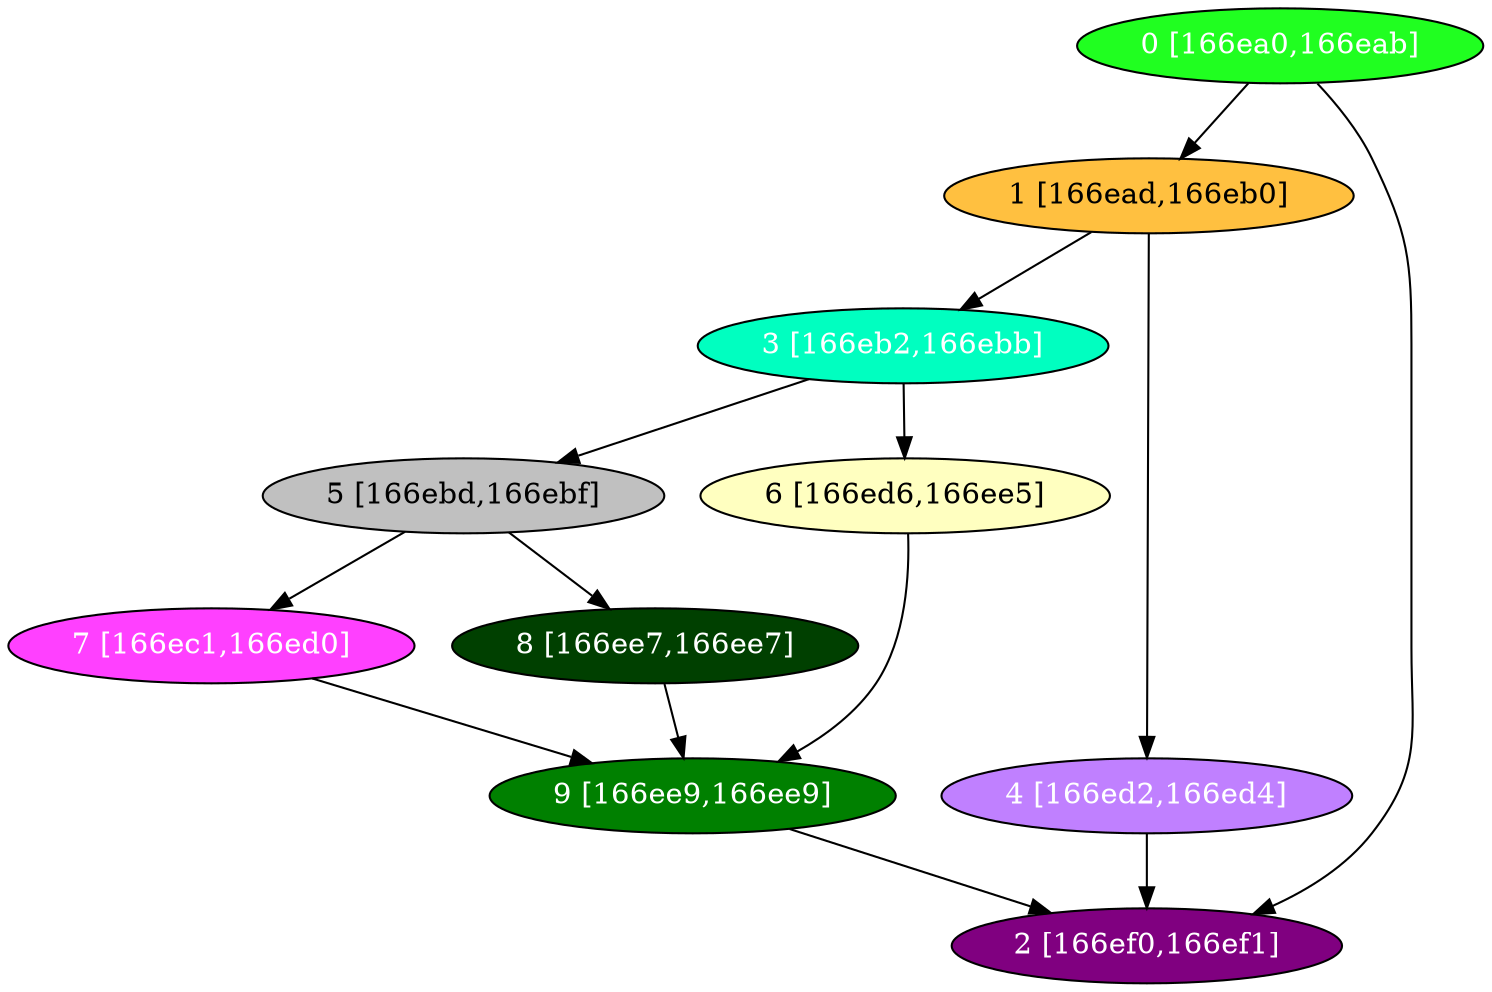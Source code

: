 diGraph libnss3{
	libnss3_0  [style=filled fillcolor="#20FF20" fontcolor="#ffffff" shape=oval label="0 [166ea0,166eab]"]
	libnss3_1  [style=filled fillcolor="#FFC040" fontcolor="#000000" shape=oval label="1 [166ead,166eb0]"]
	libnss3_2  [style=filled fillcolor="#800080" fontcolor="#ffffff" shape=oval label="2 [166ef0,166ef1]"]
	libnss3_3  [style=filled fillcolor="#00FFC0" fontcolor="#ffffff" shape=oval label="3 [166eb2,166ebb]"]
	libnss3_4  [style=filled fillcolor="#C080FF" fontcolor="#ffffff" shape=oval label="4 [166ed2,166ed4]"]
	libnss3_5  [style=filled fillcolor="#C0C0C0" fontcolor="#000000" shape=oval label="5 [166ebd,166ebf]"]
	libnss3_6  [style=filled fillcolor="#FFFFC0" fontcolor="#000000" shape=oval label="6 [166ed6,166ee5]"]
	libnss3_7  [style=filled fillcolor="#FF40FF" fontcolor="#ffffff" shape=oval label="7 [166ec1,166ed0]"]
	libnss3_8  [style=filled fillcolor="#004000" fontcolor="#ffffff" shape=oval label="8 [166ee7,166ee7]"]
	libnss3_9  [style=filled fillcolor="#008000" fontcolor="#ffffff" shape=oval label="9 [166ee9,166ee9]"]

	libnss3_0 -> libnss3_1
	libnss3_0 -> libnss3_2
	libnss3_1 -> libnss3_3
	libnss3_1 -> libnss3_4
	libnss3_3 -> libnss3_5
	libnss3_3 -> libnss3_6
	libnss3_4 -> libnss3_2
	libnss3_5 -> libnss3_7
	libnss3_5 -> libnss3_8
	libnss3_6 -> libnss3_9
	libnss3_7 -> libnss3_9
	libnss3_8 -> libnss3_9
	libnss3_9 -> libnss3_2
}